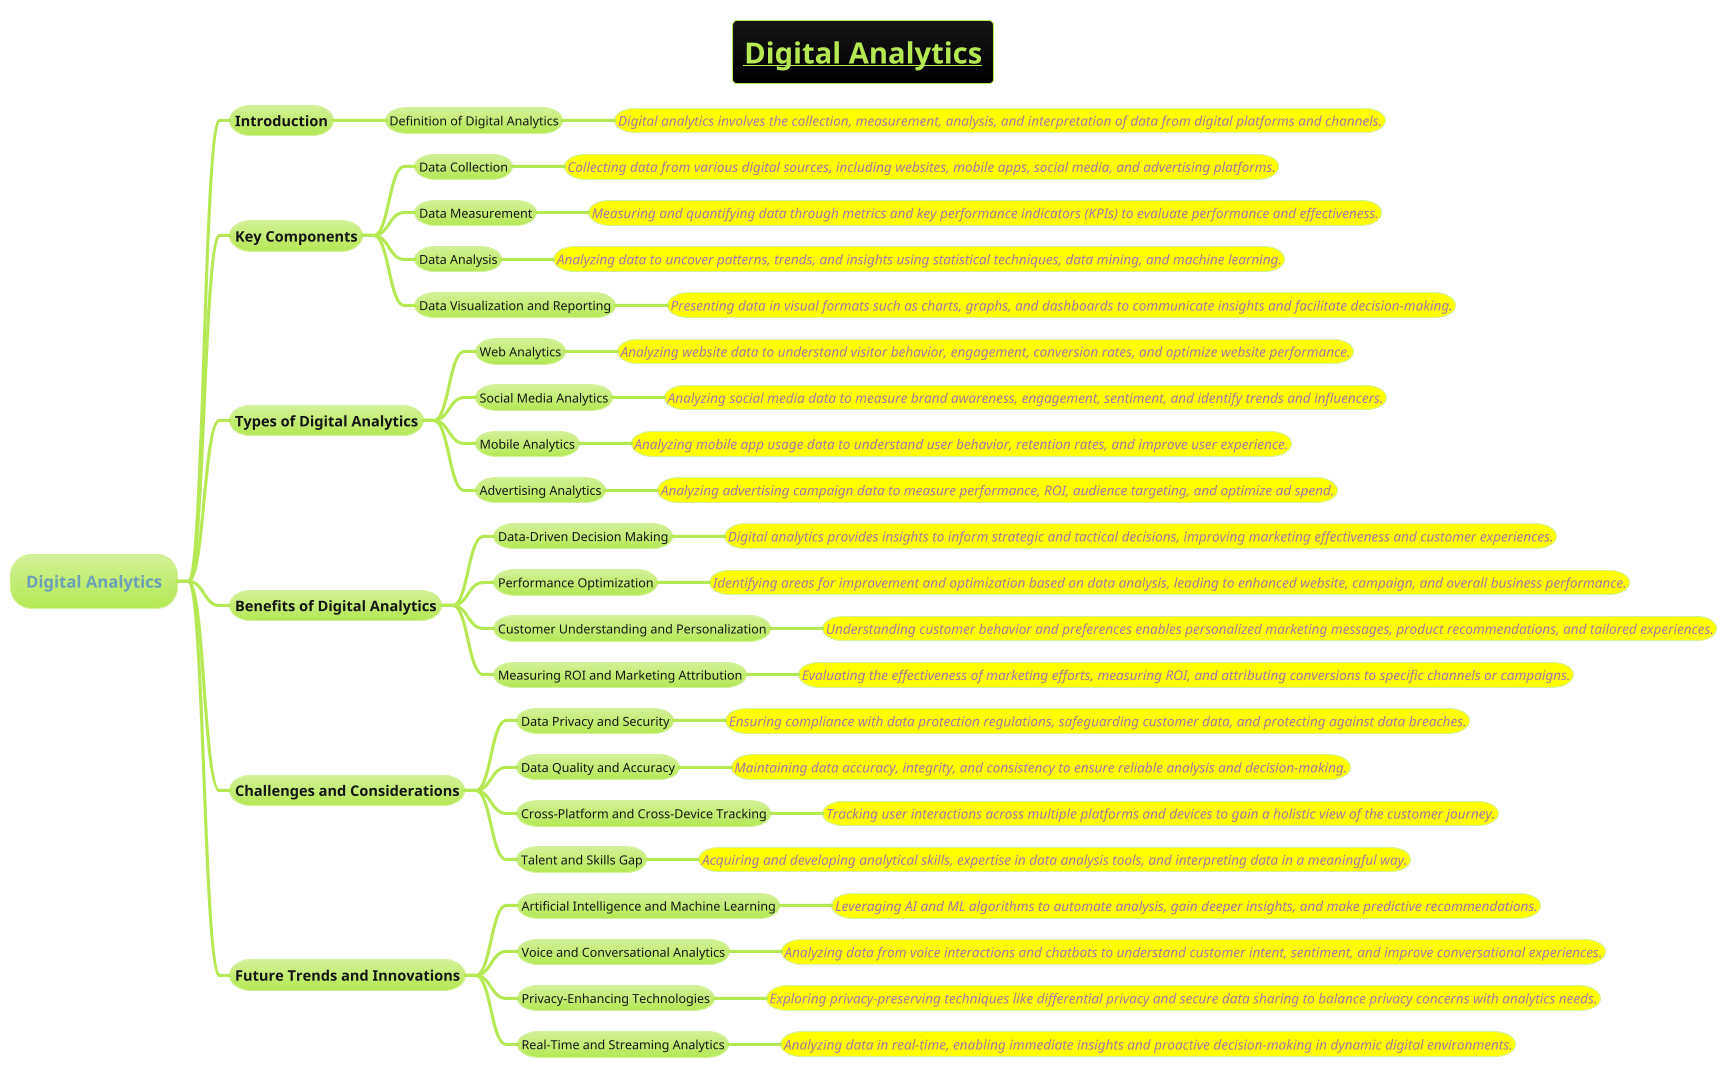 @startmindmap
title =__Digital Analytics__
!theme hacker

* Digital Analytics
** Introduction
*** Definition of Digital Analytics
****[#yellow] ====<size:13>Digital analytics involves the collection, measurement, analysis, and interpretation of data from digital platforms and channels.

** Key Components
*** Data Collection
****[#yellow] ====<size:13>Collecting data from various digital sources, including websites, mobile apps, social media, and advertising platforms.

*** Data Measurement
****[#yellow] ====<size:13>Measuring and quantifying data through metrics and key performance indicators (KPIs) to evaluate performance and effectiveness.

*** Data Analysis
****[#yellow] ====<size:13>Analyzing data to uncover patterns, trends, and insights using statistical techniques, data mining, and machine learning.

*** Data Visualization and Reporting
****[#yellow] ====<size:13>Presenting data in visual formats such as charts, graphs, and dashboards to communicate insights and facilitate decision-making.

** Types of Digital Analytics
*** Web Analytics
****[#yellow] ====<size:13>Analyzing website data to understand visitor behavior, engagement, conversion rates, and optimize website performance.

*** Social Media Analytics
****[#yellow] ====<size:13>Analyzing social media data to measure brand awareness, engagement, sentiment, and identify trends and influencers.

*** Mobile Analytics
****[#yellow] ====<size:13>Analyzing mobile app usage data to understand user behavior, retention rates, and improve user experience.

*** Advertising Analytics
****[#yellow] ====<size:13>Analyzing advertising campaign data to measure performance, ROI, audience targeting, and optimize ad spend.

** Benefits of Digital Analytics
*** Data-Driven Decision Making
****[#yellow] ====<size:13>Digital analytics provides insights to inform strategic and tactical decisions, improving marketing effectiveness and customer experiences.

*** Performance Optimization
****[#yellow] ====<size:13>Identifying areas for improvement and optimization based on data analysis, leading to enhanced website, campaign, and overall business performance.

*** Customer Understanding and Personalization
****[#yellow] ====<size:13>Understanding customer behavior and preferences enables personalized marketing messages, product recommendations, and tailored experiences.

*** Measuring ROI and Marketing Attribution
****[#yellow] ====<size:13>Evaluating the effectiveness of marketing efforts, measuring ROI, and attributing conversions to specific channels or campaigns.

** Challenges and Considerations
*** Data Privacy and Security
****[#yellow] ====<size:13>Ensuring compliance with data protection regulations, safeguarding customer data, and protecting against data breaches.

*** Data Quality and Accuracy
****[#yellow] ====<size:13>Maintaining data accuracy, integrity, and consistency to ensure reliable analysis and decision-making.

*** Cross-Platform and Cross-Device Tracking
****[#yellow] ====<size:13>Tracking user interactions across multiple platforms and devices to gain a holistic view of the customer journey.

*** Talent and Skills Gap
****[#yellow] ====<size:13>Acquiring and developing analytical skills, expertise in data analysis tools, and interpreting data in a meaningful way.

** Future Trends and Innovations
*** Artificial Intelligence and Machine Learning
****[#yellow] ====<size:13>Leveraging AI and ML algorithms to automate analysis, gain deeper insights, and make predictive recommendations.

*** Voice and Conversational Analytics
****[#yellow] ====<size:13>Analyzing data from voice interactions and chatbots to understand customer intent, sentiment, and improve conversational experiences.

*** Privacy-Enhancing Technologies
****[#yellow] ====<size:13>Exploring privacy-preserving techniques like differential privacy and secure data sharing to balance privacy concerns with analytics needs.

*** Real-Time and Streaming Analytics
****[#yellow] ====<size:13>Analyzing data in real-time, enabling immediate insights and proactive decision-making in dynamic digital environments.

@endmindmap
